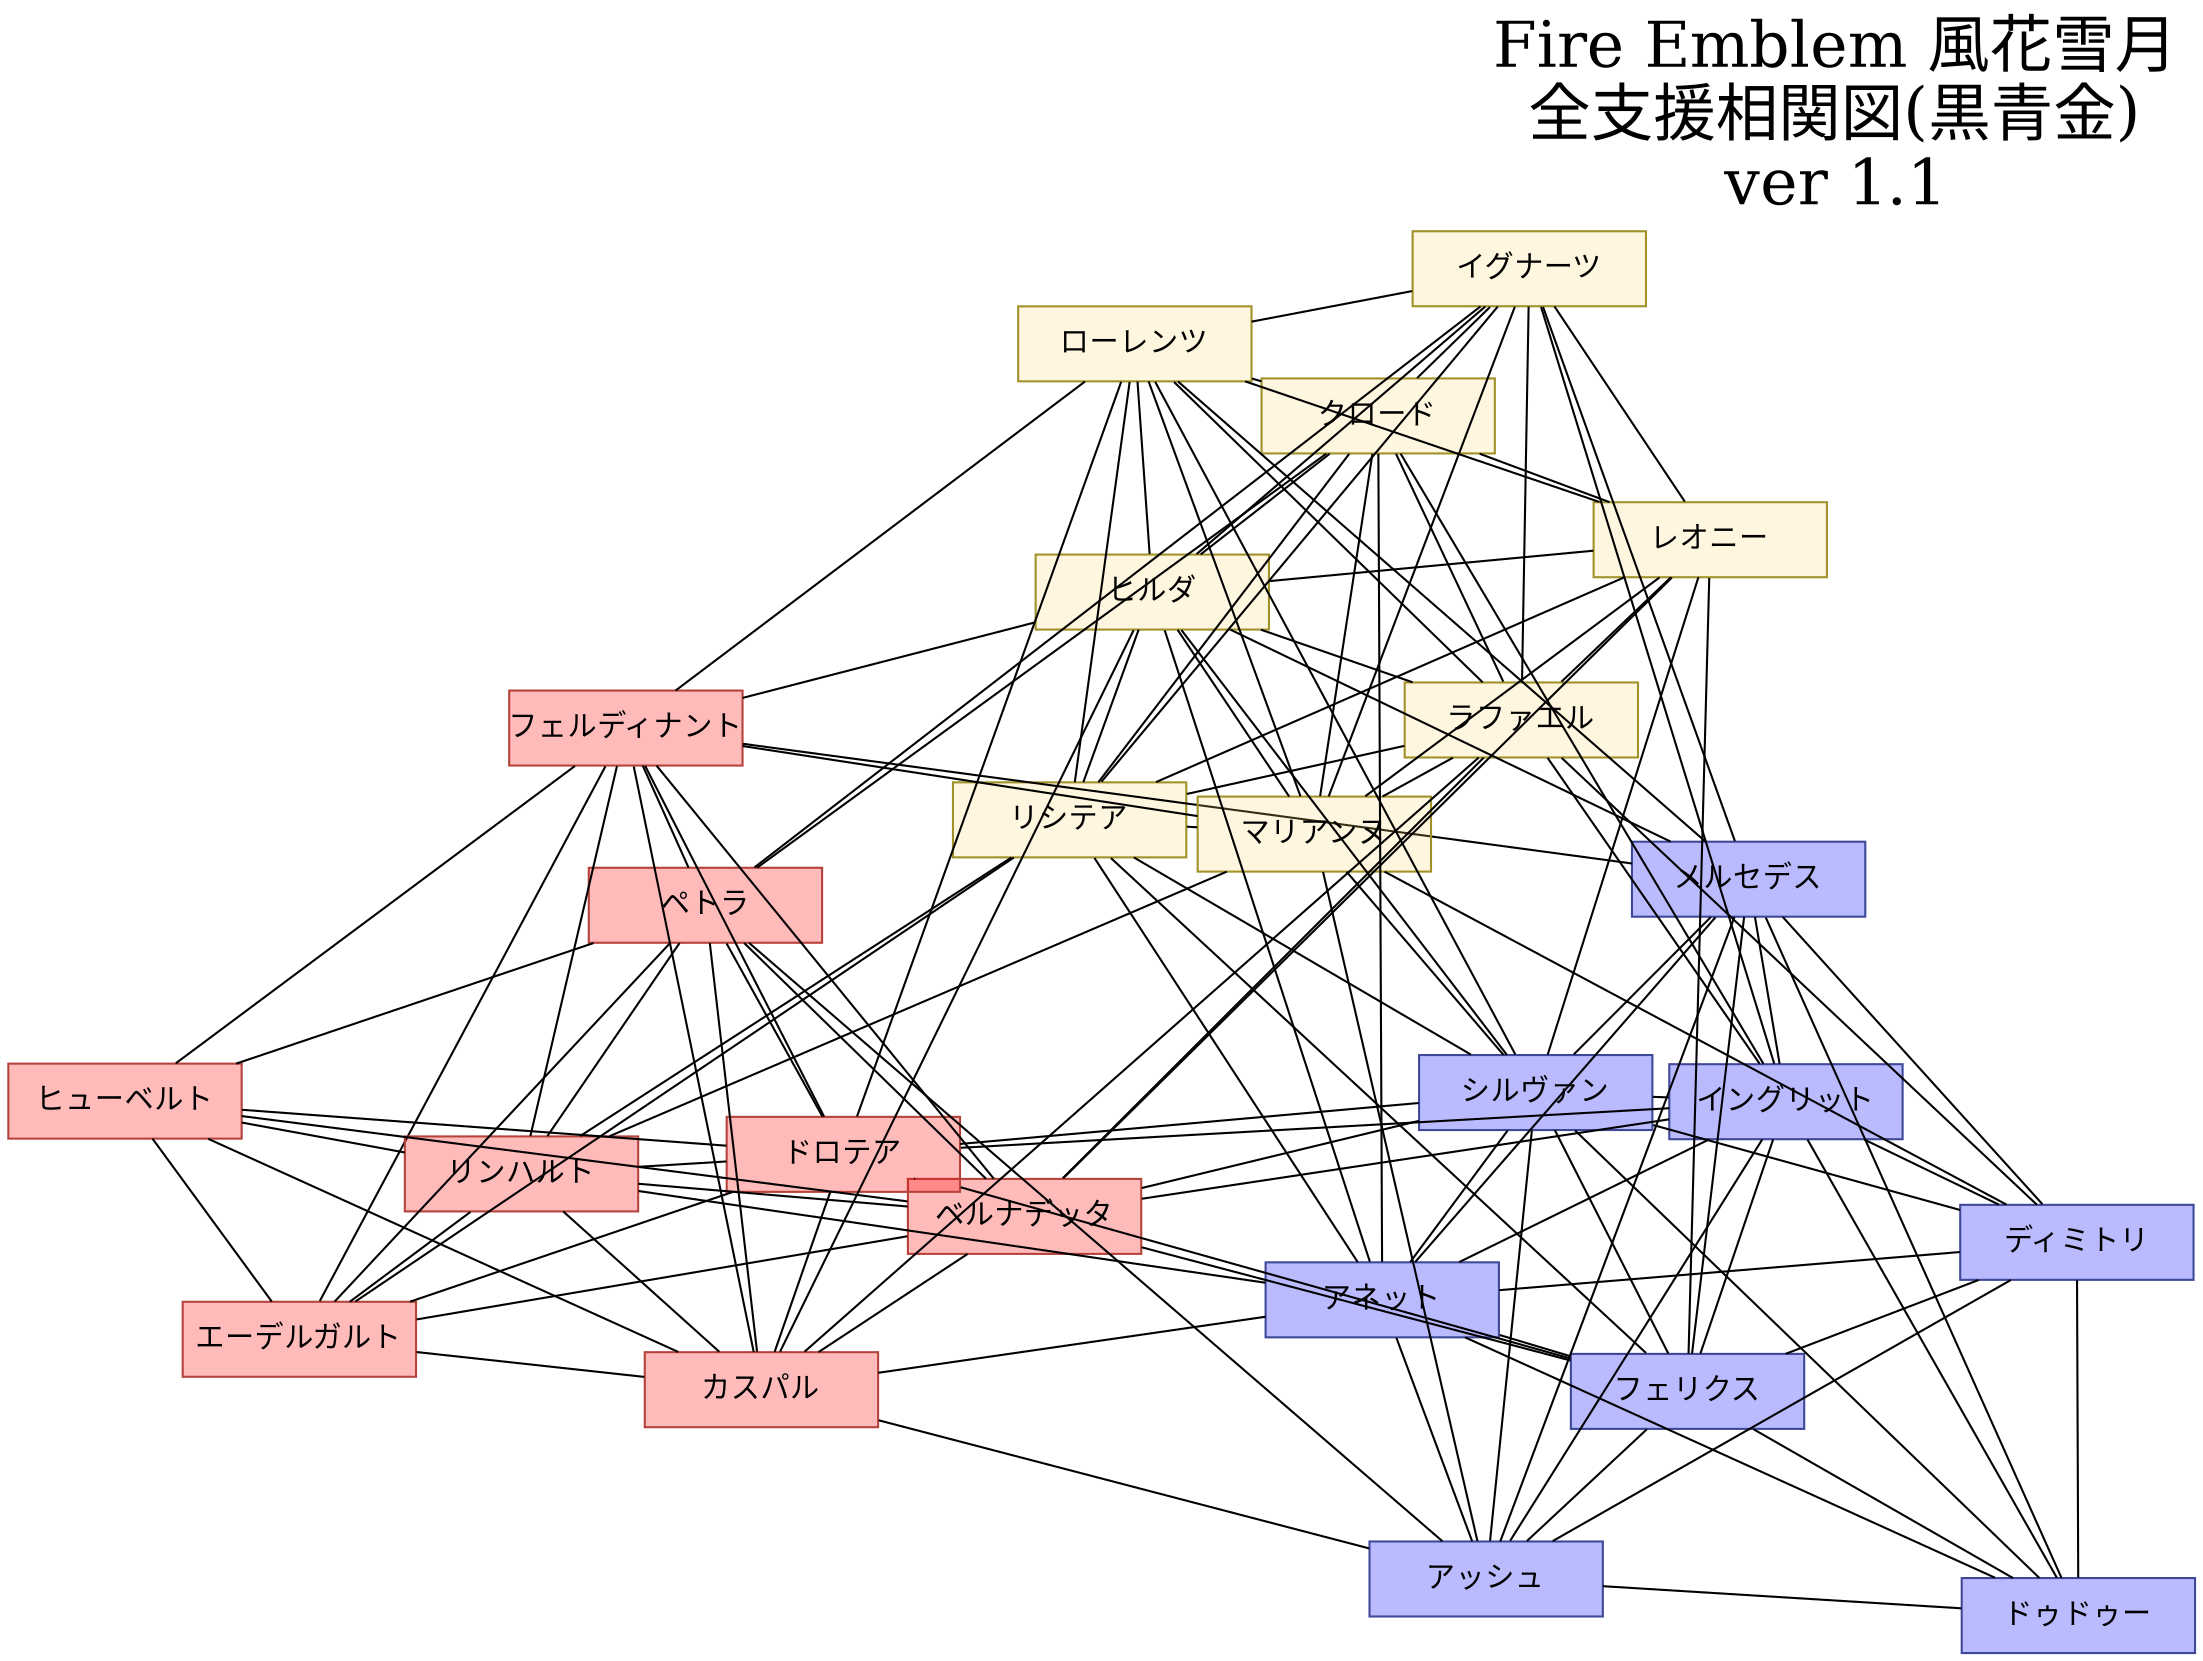 // 学生かつ支援が存在する関係
graph Classes {
    graph [
        layout="sfdp",
        label="Fire Emblem 風花雪月\n全支援相関図(黒青金)\nver 1.1",
        labelloc = "t",
        labeljust = "r",
        fontsize = 30,
        concentrate = "true"
    ]
    node [fixedsize=true,
          width=1.55,
          shape=box,
          style=filled,
          fillcolor=white ];
    //black eagles
    node [color="#B5433C", fillcolor="#ff000045"];
    Edelgard[label="エーデルガルト"];
    Hubert[label="ヒューベルト"];
    Ferdinand[label="フェルディナント"];
    Linhardt[label="リンハルト"];
    Caspar[label="カスパル"];
    Bernadetta[label="ベルナデッタ"];
    Dorothea[label="ドロテア"];
    Petra[label="ペトラ"];
    //blue lions
    node [color="#3E4898", fillcolor="#0000ff45"];
    Dimitri[label="ディミトリ"];
    Dedue[label="ドゥドゥー"];
    Felix[label="フェリクス"];
    Sylvain[label="シルヴァン"];
    Ashe[label="アッシュ"];
    Mercedes[label="メルセデス"];
    Annette[label="アネット"];
    Ingrid[label="イングリット"];
    //golden deer
    node [color="#A09129", fillcolor="#ffd66b37"];
    Claude[label="クロード"];
    Lorenz[label="ローレンツ"];
    Raphael[label="ラファエル"];
    Ignatz[label="イグナーツ"];
    Hilda[label="ヒルダ"];
    Lysithea[label="リシテア"];
    Marianne[label="マリアンヌ"];
    Leonie[label="レオニー"];

    // relations on black eagles
    Edelgard   -- { Hubert, Ferdinand, Linhardt, Caspar, Bernadetta, Dorothea, Lysithea };
    Edelgard   -- { Petra };
    Hubert     -- { Edelgard, Ferdinand, Bernadetta, Dorothea, Petra };
    Hubert     -- { Linhardt, Caspar };
    Ferdinand  -- { Edelgard, Hubert, Bernadetta, Dorothea, Petra, Mercedes, Marianne, Hilda };
    Ferdinand  -- { Linhardt, Caspar, Lorenz };
    Linhardt   -- { Edelgard, Caspar, Bernadetta, Dorothea, Petra, Annette, Lysithea, Marianne };
    Linhardt   -- { Ferdinand };
    Caspar     -- { Edelgard, Linhardt, Bernadetta, Dorothea, Petra, Ashe, Annette, Hilda };
    Caspar     -- { Ferdinand, Raphael };
    Bernadetta -- { Edelgard, Hubert, Ferdinand, Linhardt, Caspar, Felix, Raphael };
    Bernadetta -- { Dorothea, Petra, Sylvain, Ingrid , Leonie };
    Dorothea   -- { Edelgard, Hubert, Ferdinand, Linhardt, Caspar, Petra, Felix, Sylvain, Lorenz };
    Dorothea   -- { Bernadetta, Ingrid };
    Petra      -- { Hubert, Ferdinand, Linhardt, Caspar, Dorothea, Ashe, Claude, Ignatz };
    Petra      -- { Edelgard, Bernadetta };
    // relations on blue lions
    Dimitri    -- { Dedue, Felix, Mercedes, Annette, Ingrid, Marianne };
    Dimitri    -- { Ashe, Sylvain, Raphael };
    Dedue      -- { Dimitri, Ashe, Mercedes, Annette, Ingrid };
    Dedue      -- { Felix, Sylvain };
    Felix      -- { Dimitri, Bernadetta, Dorothea, Sylvain, Mercedes, Annette, Ingrid, Lysithea, Leonie };
    Felix      -- { Dedue, Ashe };
    Ashe       -- { Caspar, Petra, Dedue, Annette, Mercedes, Ingrid, Marianne };
    Ashe       -- { Dimitri, Felix, Sylvain };
    Sylvain    -- { Felix, Mercedes, Ingrid };
    Sylvain    -- { Bernadetta, Dorothea, Dimitri, Dedue, Annette, Lorenz, Lysithea, Marianne, Hilda, Leonie };
    Mercedes   -- { Ferdinand, Dimitri, Dedue, Felix, Sylvain, Annette, Lorenz, Ignatz };
    Mercedes   -- { Ingrid, Hilda };
    Annette    -- { Linhardt, Caspar, Dimitri, Dedue, Mercedes, Claude };
    Annette    -- { Sylvain, Ingrid, Lysithea, Hilda };
    Ingrid     -- { Dimitri, Dedue, Felix, Sylvain, Claude, Raphael, Ignatz };
    Ingrid     -- { Bernadetta, Dorothea, Mercedes, Annette };
    // relations on golden deer
    Claude     -- { Petra, Annette, Ingrid, Lorenz, Lysithea, Marianne, Hilda, Leonie };
    Claude     -- { Raphael, Ignatz };
    Lorenz     -- { Dorothea, Mercedes, Claude, Lysithea, Marianne, Hilda, Leonie };
    Lorenz     -- { Ferdinand, Sylvain, Raphael, Ignatz };
    Raphael    -- { Bernadetta, Ingrid, Ignatz, Lysithea, Marianne, Hilda, Leonie };
    Raphael    -- { Caspar, Dimitri, Claude, Lorenz }
    Ignatz     -- { Petra, Mercedes, Ingrid, Raphael, Lysithea, Marianne, Hilda, Leonie };
    Ignatz     -- { Claude, Lorenz };
    Lysithea   -- { Edelgard, Linhardt, Felix, Claude, Lorenz, Raphael };
    Lysithea   -- { Sylvain, Annette, Marianne, Leonie };
    Marianne   -- { Ferdinand, Linhardt, Dimitri, Claude, Lorenz, Raphael, Ignatz };
    Marianne   -- { Sylvain, Lysithea, Leonie };
    Hilda      -- { Ferdinand, Caspar, Claude, Lorenz, Raphael, Ignatz, Marianne };
    Hilda      -- { Sylvain, Mercedes, Annette, Lysithea, Leonie };
    Leonie     -- { Felix, Claude, Lorenz, Raphael, Ignatz };
    Leonie     -- { Bernadetta, Sylvain, Lysithea, Marianne, Hilda };
}
